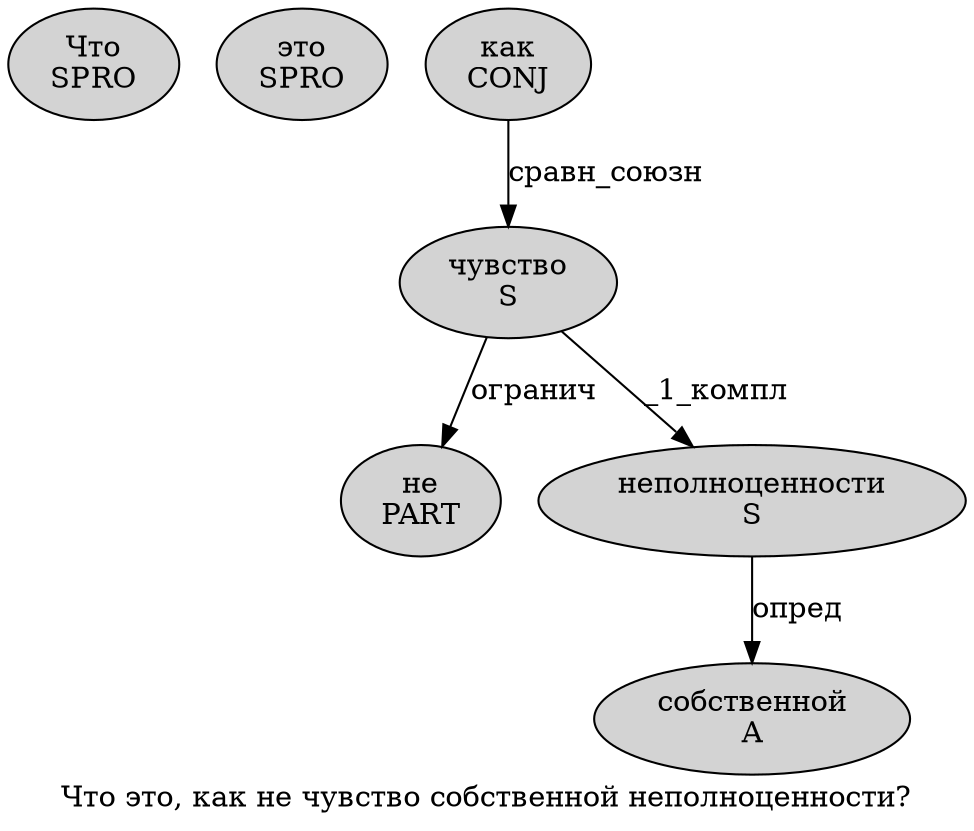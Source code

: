 digraph SENTENCE_3572 {
	graph [label="Что это, как не чувство собственной неполноценности?"]
	node [style=filled]
		0 [label="Что
SPRO" color="" fillcolor=lightgray penwidth=1 shape=ellipse]
		1 [label="это
SPRO" color="" fillcolor=lightgray penwidth=1 shape=ellipse]
		3 [label="как
CONJ" color="" fillcolor=lightgray penwidth=1 shape=ellipse]
		4 [label="не
PART" color="" fillcolor=lightgray penwidth=1 shape=ellipse]
		5 [label="чувство
S" color="" fillcolor=lightgray penwidth=1 shape=ellipse]
		6 [label="собственной
A" color="" fillcolor=lightgray penwidth=1 shape=ellipse]
		7 [label="неполноценности
S" color="" fillcolor=lightgray penwidth=1 shape=ellipse]
			3 -> 5 [label="сравн_союзн"]
			7 -> 6 [label="опред"]
			5 -> 4 [label="огранич"]
			5 -> 7 [label="_1_компл"]
}
